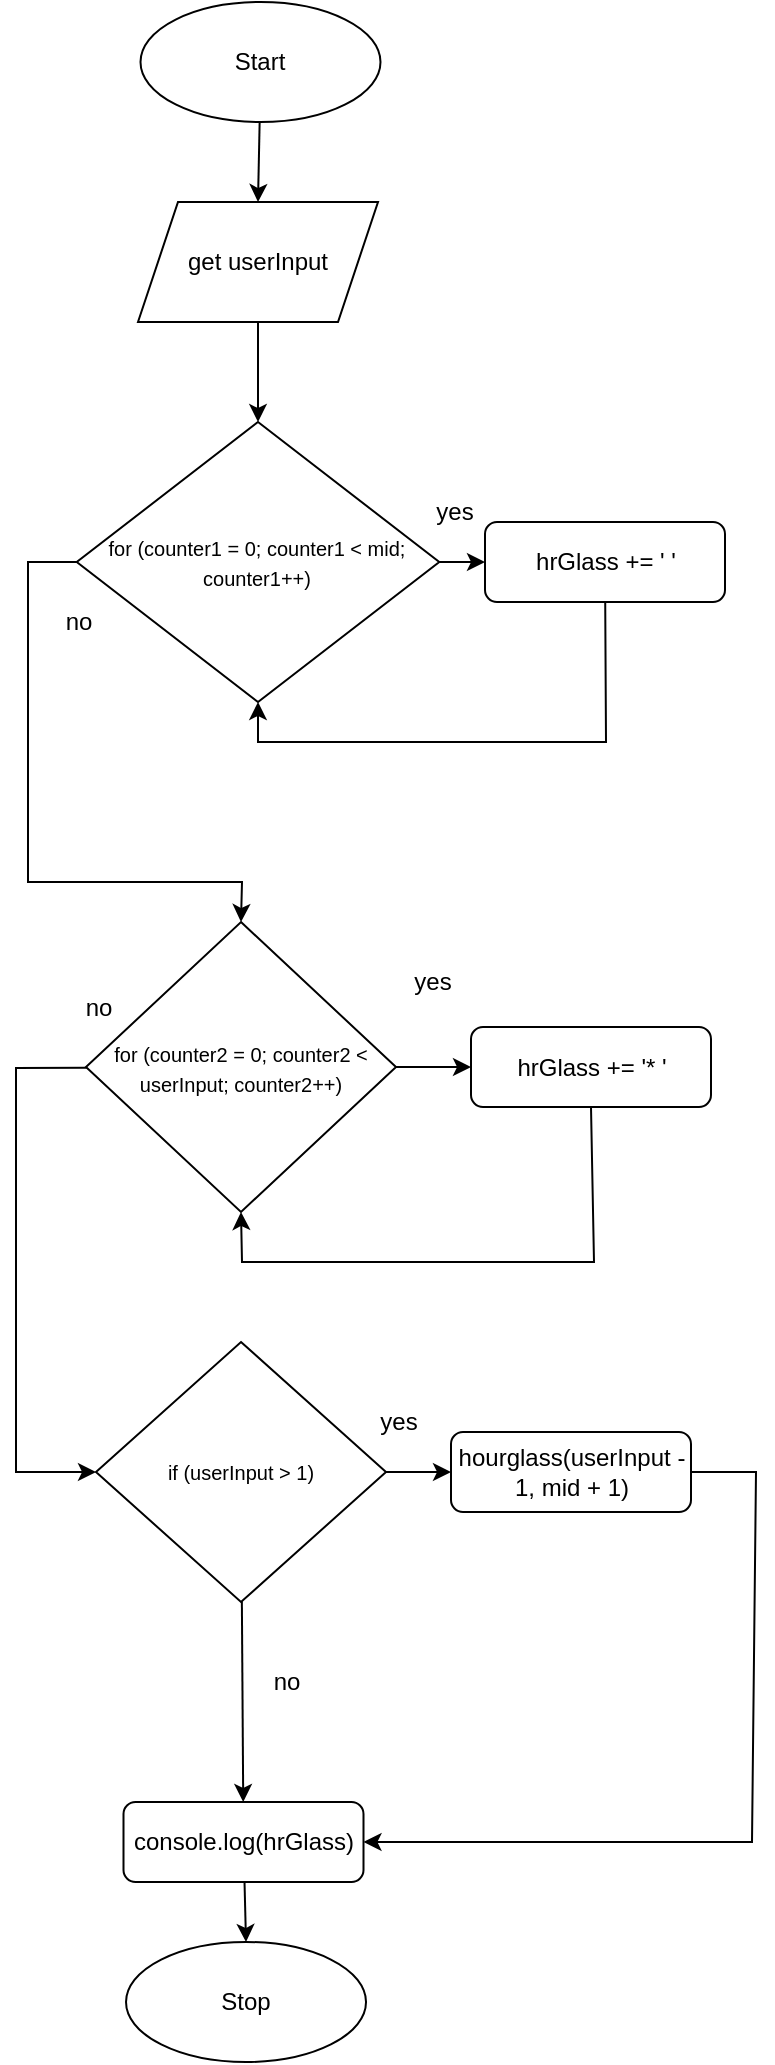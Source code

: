 <mxfile>
    <diagram id="bVoswQC8T6PlKmy4Bn8u" name="Page-1">
        <mxGraphModel dx="754" dy="648" grid="1" gridSize="10" guides="1" tooltips="1" connect="1" arrows="1" fold="1" page="1" pageScale="1" pageWidth="827" pageHeight="1169" math="0" shadow="0">
            <root>
                <mxCell id="0"/>
                <mxCell id="1" parent="0"/>
                <mxCell id="386" style="edgeStyle=none;html=1;entryX=0.5;entryY=0;entryDx=0;entryDy=0;" parent="1" source="3" target="383" edge="1">
                    <mxGeometry relative="1" as="geometry"/>
                </mxCell>
                <mxCell id="3" value="Start" style="ellipse;whiteSpace=wrap;html=1;" parent="1" vertex="1">
                    <mxGeometry x="106.25" y="10" width="120" height="60" as="geometry"/>
                </mxCell>
                <mxCell id="4" value="Stop" style="ellipse;whiteSpace=wrap;html=1;" parent="1" vertex="1">
                    <mxGeometry x="99.01" y="980" width="120" height="60" as="geometry"/>
                </mxCell>
                <mxCell id="140" value="" style="edgeStyle=none;html=1;exitX=0;exitY=0.5;exitDx=0;exitDy=0;entryX=0.5;entryY=0;entryDx=0;entryDy=0;rounded=0;" parent="1" source="134" target="136" edge="1">
                    <mxGeometry relative="1" as="geometry">
                        <Array as="points">
                            <mxPoint x="50" y="290"/>
                            <mxPoint x="50" y="380"/>
                            <mxPoint x="50" y="450"/>
                            <mxPoint x="157" y="450"/>
                        </Array>
                    </mxGeometry>
                </mxCell>
                <mxCell id="301" value="" style="edgeStyle=none;rounded=0;html=1;endArrow=classic;endFill=1;" parent="1" source="134" target="299" edge="1">
                    <mxGeometry relative="1" as="geometry"/>
                </mxCell>
                <mxCell id="134" value="&lt;font style=&quot;font-size: 10px&quot;&gt;for (counter1 = 0; counter1 &amp;lt; mid; counter1++)&lt;/font&gt;" style="rhombus;whiteSpace=wrap;html=1;" parent="1" vertex="1">
                    <mxGeometry x="74.38" y="220" width="181.25" height="140" as="geometry"/>
                </mxCell>
                <mxCell id="304" style="edgeStyle=none;rounded=0;html=1;entryX=0;entryY=0.5;entryDx=0;entryDy=0;endArrow=classic;endFill=1;" parent="1" source="136" target="302" edge="1">
                    <mxGeometry relative="1" as="geometry"/>
                </mxCell>
                <mxCell id="390" style="edgeStyle=none;rounded=0;html=1;entryX=0;entryY=0.5;entryDx=0;entryDy=0;endArrow=classic;endFill=1;" parent="1" source="136" target="138" edge="1">
                    <mxGeometry relative="1" as="geometry">
                        <Array as="points">
                            <mxPoint x="44" y="543"/>
                            <mxPoint x="44" y="660"/>
                            <mxPoint x="44" y="745"/>
                            <mxPoint x="60" y="745"/>
                        </Array>
                    </mxGeometry>
                </mxCell>
                <mxCell id="136" value="&lt;span style=&quot;font-size: 10px&quot;&gt;for (counter2 = 0; counter2 &amp;lt; userInput; counter2++)&lt;/span&gt;" style="rhombus;whiteSpace=wrap;html=1;" parent="1" vertex="1">
                    <mxGeometry x="79" y="470" width="155" height="145" as="geometry"/>
                </mxCell>
                <mxCell id="312" style="edgeStyle=none;rounded=0;html=1;entryX=0;entryY=0.5;entryDx=0;entryDy=0;fontSize=11;endArrow=classic;endFill=1;" parent="1" source="138" target="310" edge="1">
                    <mxGeometry relative="1" as="geometry"/>
                </mxCell>
                <mxCell id="314" value="" style="edgeStyle=none;rounded=0;html=1;fontSize=11;endArrow=classic;endFill=1;" parent="1" source="138" target="313" edge="1">
                    <mxGeometry relative="1" as="geometry"/>
                </mxCell>
                <mxCell id="138" value="&lt;span style=&quot;font-size: 10px&quot;&gt;if (userInput &amp;gt; 1)&lt;/span&gt;" style="rhombus;whiteSpace=wrap;html=1;" parent="1" vertex="1">
                    <mxGeometry x="84" y="680" width="145" height="130" as="geometry"/>
                </mxCell>
                <mxCell id="142" value="no" style="text;html=1;align=center;verticalAlign=middle;resizable=0;points=[];autosize=1;strokeColor=none;fillColor=none;" parent="1" vertex="1">
                    <mxGeometry x="60" y="310" width="30" height="20" as="geometry"/>
                </mxCell>
                <mxCell id="143" value="no" style="text;html=1;align=center;verticalAlign=middle;resizable=0;points=[];autosize=1;strokeColor=none;fillColor=none;" parent="1" vertex="1">
                    <mxGeometry x="70.25" y="502.5" width="30" height="20" as="geometry"/>
                </mxCell>
                <mxCell id="144" value="no" style="text;html=1;align=center;verticalAlign=middle;resizable=0;points=[];autosize=1;strokeColor=none;fillColor=none;" parent="1" vertex="1">
                    <mxGeometry x="164" y="840" width="30" height="20" as="geometry"/>
                </mxCell>
                <mxCell id="152" value="yes" style="text;html=1;align=center;verticalAlign=middle;resizable=0;points=[];autosize=1;strokeColor=none;fillColor=none;" parent="1" vertex="1">
                    <mxGeometry x="247.5" y="255" width="30" height="20" as="geometry"/>
                </mxCell>
                <mxCell id="153" value="yes" style="text;html=1;align=center;verticalAlign=middle;resizable=0;points=[];autosize=1;strokeColor=none;fillColor=none;" parent="1" vertex="1">
                    <mxGeometry x="236.5" y="490" width="30" height="20" as="geometry"/>
                </mxCell>
                <mxCell id="388" style="edgeStyle=none;rounded=0;html=1;entryX=0.5;entryY=1;entryDx=0;entryDy=0;" parent="1" source="299" target="134" edge="1">
                    <mxGeometry relative="1" as="geometry">
                        <mxPoint x="165" y="350" as="targetPoint"/>
                        <Array as="points">
                            <mxPoint x="339" y="380"/>
                            <mxPoint x="165" y="380"/>
                        </Array>
                    </mxGeometry>
                </mxCell>
                <mxCell id="299" value="hrGlass += ' '" style="rounded=1;whiteSpace=wrap;html=1;" parent="1" vertex="1">
                    <mxGeometry x="278.5" y="270" width="120" height="40" as="geometry"/>
                </mxCell>
                <mxCell id="379" style="edgeStyle=none;rounded=0;html=1;endArrow=classic;endFill=1;entryX=0.5;entryY=1;entryDx=0;entryDy=0;exitX=0.5;exitY=1;exitDx=0;exitDy=0;" parent="1" source="302" target="136" edge="1">
                    <mxGeometry relative="1" as="geometry">
                        <mxPoint x="414" y="522.5" as="targetPoint"/>
                        <Array as="points">
                            <mxPoint x="333" y="640"/>
                            <mxPoint x="157" y="640"/>
                        </Array>
                    </mxGeometry>
                </mxCell>
                <mxCell id="302" value="hrGlass += '* '" style="rounded=1;whiteSpace=wrap;html=1;" parent="1" vertex="1">
                    <mxGeometry x="271.5" y="522.5" width="120" height="40" as="geometry"/>
                </mxCell>
                <mxCell id="373" style="edgeStyle=none;html=1;entryX=1;entryY=0.5;entryDx=0;entryDy=0;endArrow=classic;endFill=1;rounded=0;" parent="1" source="310" target="313" edge="1">
                    <mxGeometry relative="1" as="geometry">
                        <Array as="points">
                            <mxPoint x="414" y="745"/>
                            <mxPoint x="412" y="930"/>
                        </Array>
                    </mxGeometry>
                </mxCell>
                <mxCell id="310" value="hourglass(userInput - 1, mid + 1)" style="rounded=1;whiteSpace=wrap;html=1;" parent="1" vertex="1">
                    <mxGeometry x="261.5" y="725" width="120" height="40" as="geometry"/>
                </mxCell>
                <mxCell id="315" value="" style="edgeStyle=none;rounded=0;html=1;fontSize=11;endArrow=classic;endFill=1;entryX=0.5;entryY=0;entryDx=0;entryDy=0;" parent="1" source="313" target="4" edge="1">
                    <mxGeometry relative="1" as="geometry">
                        <mxPoint x="157.75" y="990" as="targetPoint"/>
                    </mxGeometry>
                </mxCell>
                <mxCell id="313" value="console.log(hrGlass)" style="rounded=1;whiteSpace=wrap;html=1;" parent="1" vertex="1">
                    <mxGeometry x="97.75" y="910" width="120" height="40" as="geometry"/>
                </mxCell>
                <mxCell id="387" style="edgeStyle=none;html=1;entryX=0.5;entryY=0;entryDx=0;entryDy=0;" parent="1" source="383" target="134" edge="1">
                    <mxGeometry relative="1" as="geometry"/>
                </mxCell>
                <mxCell id="383" value="get userInput" style="shape=parallelogram;perimeter=parallelogramPerimeter;whiteSpace=wrap;html=1;fixedSize=1;" parent="1" vertex="1">
                    <mxGeometry x="105" y="110" width="120" height="60" as="geometry"/>
                </mxCell>
                <mxCell id="389" value="yes" style="text;html=1;align=center;verticalAlign=middle;resizable=0;points=[];autosize=1;strokeColor=none;fillColor=none;" parent="1" vertex="1">
                    <mxGeometry x="220.25" y="710" width="30" height="20" as="geometry"/>
                </mxCell>
            </root>
        </mxGraphModel>
    </diagram>
</mxfile>